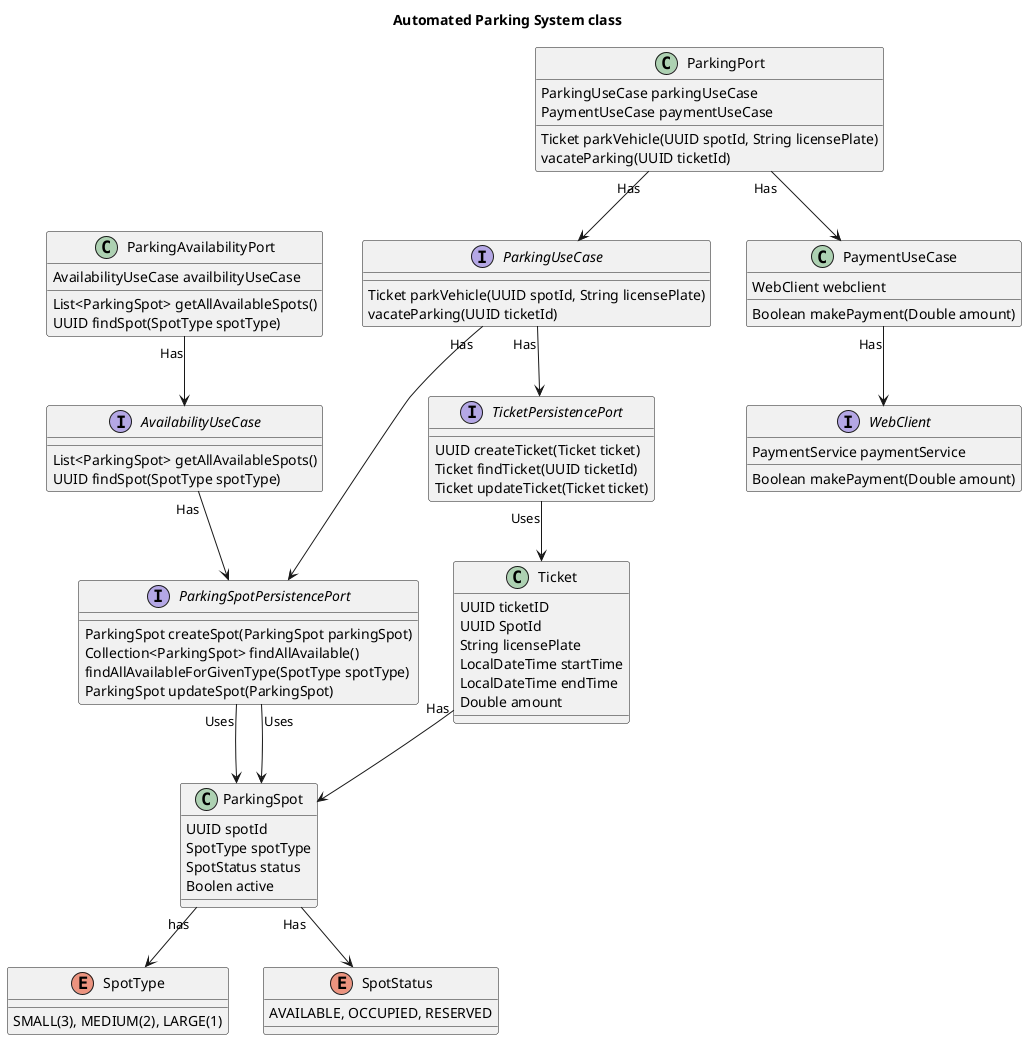 @startuml
title Automated Parking System class
ParkingSpot "has" --> SpotType
ParkingSpot "Has" --> SpotStatus
Ticket "Has" --> ParkingSpot
ParkingPort "Has" --> ParkingUseCase
ParkingUseCase "Has" --> ParkingSpotPersistencePort
ParkingUseCase "Has" --> TicketPersistencePort
ParkingPort "Has" --> PaymentUseCase
PaymentUseCase "Has" --> WebClient
ParkingSpotPersistencePort "Uses" --> ParkingSpot
TicketPersistencePort "Uses" --> Ticket

ParkingAvailabilityPort "Has" --> AvailabilityUseCase
AvailabilityUseCase "Has" --> ParkingSpotPersistencePort
ParkingSpotPersistencePort "Uses" --> ParkingSpot

Enum SpotType {
    SMALL(3), MEDIUM(2), LARGE(1)
}

class Ticket{
    UUID ticketID
    UUID SpotId
    String licensePlate
    LocalDateTime startTime
    LocalDateTime endTime
    Double amount
}

interface TicketPersistencePort {
    UUID createTicket(Ticket ticket)
    Ticket findTicket(UUID ticketId)
    Ticket updateTicket(Ticket ticket)
}

interface ParkingSpotPersistencePort {
    ParkingSpot createSpot(ParkingSpot parkingSpot)
    Collection<ParkingSpot> findAllAvailable()
    findAllAvailableForGivenType(SpotType spotType)
    ParkingSpot updateSpot(ParkingSpot)

}

Enum SpotStatus {
    AVAILABLE, OCCUPIED, RESERVED
}

class ParkingSpot {
    UUID spotId
    SpotType spotType
    SpotStatus status
    Boolen active
}

interface ParkingUseCase {

Ticket parkVehicle(UUID spotId, String licensePlate)
vacateParking(UUID ticketId)

}

interface AvailabilityUseCase {
    List<ParkingSpot> getAllAvailableSpots()
    UUID findSpot(SpotType spotType)
}

class ParkingPort {
ParkingUseCase parkingUseCase
PaymentUseCase paymentUseCase

Ticket parkVehicle(UUID spotId, String licensePlate)
vacateParking(UUID ticketId)

}

class PaymentUseCase {
WebClient webclient

Boolean makePayment(Double amount)

}

class ParkingAvailabilityPort {
AvailabilityUseCase availbilityUseCase

    List<ParkingSpot> getAllAvailableSpots()
    UUID findSpot(SpotType spotType)
}

interface WebClient {
PaymentService paymentService

Boolean makePayment(Double amount)
}

@enduml
